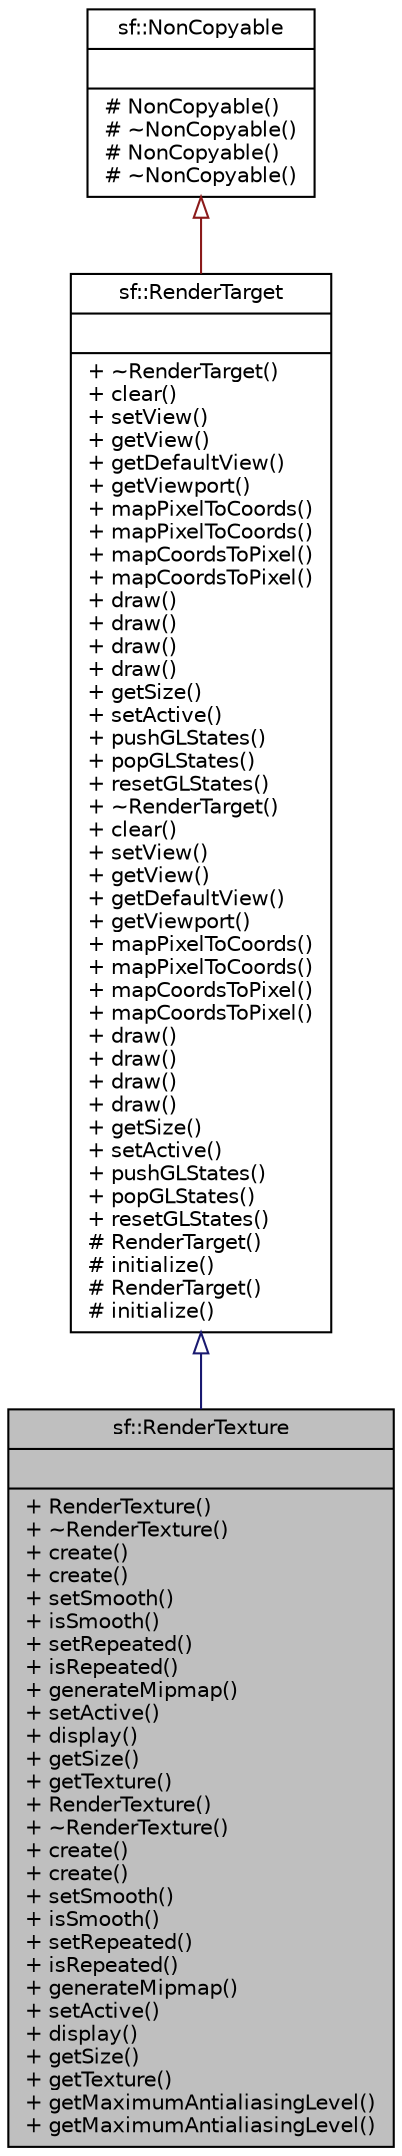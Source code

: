 digraph "sf::RenderTexture"
{
 // LATEX_PDF_SIZE
  edge [fontname="Helvetica",fontsize="10",labelfontname="Helvetica",labelfontsize="10"];
  node [fontname="Helvetica",fontsize="10",shape=record];
  Node1 [label="{sf::RenderTexture\n||+ RenderTexture()\l+ ~RenderTexture()\l+ create()\l+ create()\l+ setSmooth()\l+ isSmooth()\l+ setRepeated()\l+ isRepeated()\l+ generateMipmap()\l+ setActive()\l+ display()\l+ getSize()\l+ getTexture()\l+ RenderTexture()\l+ ~RenderTexture()\l+ create()\l+ create()\l+ setSmooth()\l+ isSmooth()\l+ setRepeated()\l+ isRepeated()\l+ generateMipmap()\l+ setActive()\l+ display()\l+ getSize()\l+ getTexture()\l+ getMaximumAntialiasingLevel()\l+ getMaximumAntialiasingLevel()\l}",height=0.2,width=0.4,color="black", fillcolor="grey75", style="filled", fontcolor="black",tooltip="Target for off-screen 2D rendering into a texture."];
  Node2 -> Node1 [dir="back",color="midnightblue",fontsize="10",style="solid",arrowtail="onormal",fontname="Helvetica"];
  Node2 [label="{sf::RenderTarget\n||+ ~RenderTarget()\l+ clear()\l+ setView()\l+ getView()\l+ getDefaultView()\l+ getViewport()\l+ mapPixelToCoords()\l+ mapPixelToCoords()\l+ mapCoordsToPixel()\l+ mapCoordsToPixel()\l+ draw()\l+ draw()\l+ draw()\l+ draw()\l+ getSize()\l+ setActive()\l+ pushGLStates()\l+ popGLStates()\l+ resetGLStates()\l+ ~RenderTarget()\l+ clear()\l+ setView()\l+ getView()\l+ getDefaultView()\l+ getViewport()\l+ mapPixelToCoords()\l+ mapPixelToCoords()\l+ mapCoordsToPixel()\l+ mapCoordsToPixel()\l+ draw()\l+ draw()\l+ draw()\l+ draw()\l+ getSize()\l+ setActive()\l+ pushGLStates()\l+ popGLStates()\l+ resetGLStates()\l# RenderTarget()\l# initialize()\l# RenderTarget()\l# initialize()\l}",height=0.2,width=0.4,color="black", fillcolor="white", style="filled",URL="$classsf_1_1RenderTarget.html",tooltip="Base class for all render targets (window, texture, ...)"];
  Node3 -> Node2 [dir="back",color="firebrick4",fontsize="10",style="solid",arrowtail="onormal",fontname="Helvetica"];
  Node3 [label="{sf::NonCopyable\n||# NonCopyable()\l# ~NonCopyable()\l# NonCopyable()\l# ~NonCopyable()\l}",height=0.2,width=0.4,color="black", fillcolor="white", style="filled",URL="$classsf_1_1NonCopyable.html",tooltip="Utility class that makes any derived class non-copyable."];
}
